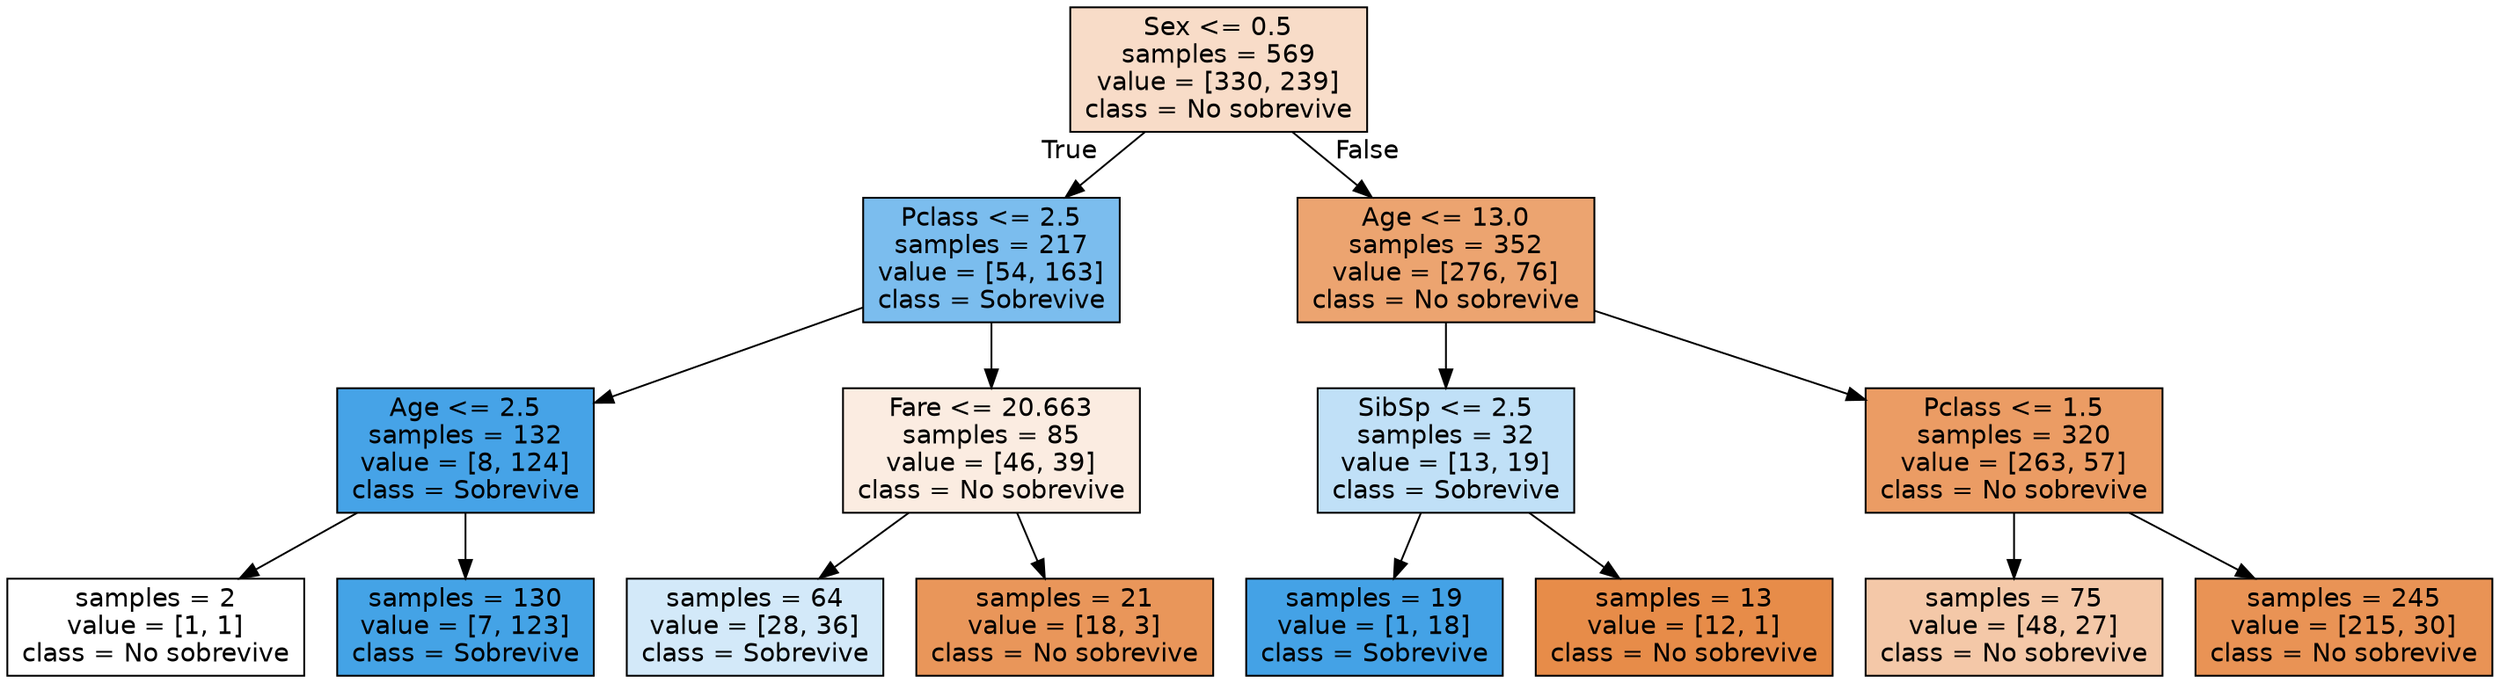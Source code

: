 digraph Tree {
node [shape=box, style="filled", color="black", fontname="helvetica"] ;
edge [fontname="helvetica"] ;
0 [label="Sex <= 0.5\nsamples = 569\nvalue = [330, 239]\nclass = No sobrevive", fillcolor="#f8dcc8"] ;
1 [label="Pclass <= 2.5\nsamples = 217\nvalue = [54, 163]\nclass = Sobrevive", fillcolor="#7bbdee"] ;
0 -> 1 [labeldistance=2.5, labelangle=45, headlabel="True"] ;
2 [label="Age <= 2.5\nsamples = 132\nvalue = [8, 124]\nclass = Sobrevive", fillcolor="#46a3e7"] ;
1 -> 2 ;
3 [label="samples = 2\nvalue = [1, 1]\nclass = No sobrevive", fillcolor="#ffffff"] ;
2 -> 3 ;
4 [label="samples = 130\nvalue = [7, 123]\nclass = Sobrevive", fillcolor="#44a3e6"] ;
2 -> 4 ;
5 [label="Fare <= 20.663\nsamples = 85\nvalue = [46, 39]\nclass = No sobrevive", fillcolor="#fbece1"] ;
1 -> 5 ;
6 [label="samples = 64\nvalue = [28, 36]\nclass = Sobrevive", fillcolor="#d3e9f9"] ;
5 -> 6 ;
7 [label="samples = 21\nvalue = [18, 3]\nclass = No sobrevive", fillcolor="#e9965a"] ;
5 -> 7 ;
8 [label="Age <= 13.0\nsamples = 352\nvalue = [276, 76]\nclass = No sobrevive", fillcolor="#eca470"] ;
0 -> 8 [labeldistance=2.5, labelangle=-45, headlabel="False"] ;
9 [label="SibSp <= 2.5\nsamples = 32\nvalue = [13, 19]\nclass = Sobrevive", fillcolor="#c0e0f7"] ;
8 -> 9 ;
10 [label="samples = 19\nvalue = [1, 18]\nclass = Sobrevive", fillcolor="#44a2e6"] ;
9 -> 10 ;
11 [label="samples = 13\nvalue = [12, 1]\nclass = No sobrevive", fillcolor="#e78c49"] ;
9 -> 11 ;
12 [label="Pclass <= 1.5\nsamples = 320\nvalue = [263, 57]\nclass = No sobrevive", fillcolor="#eb9c64"] ;
8 -> 12 ;
13 [label="samples = 75\nvalue = [48, 27]\nclass = No sobrevive", fillcolor="#f4c8a8"] ;
12 -> 13 ;
14 [label="samples = 245\nvalue = [215, 30]\nclass = No sobrevive", fillcolor="#e99355"] ;
12 -> 14 ;
}